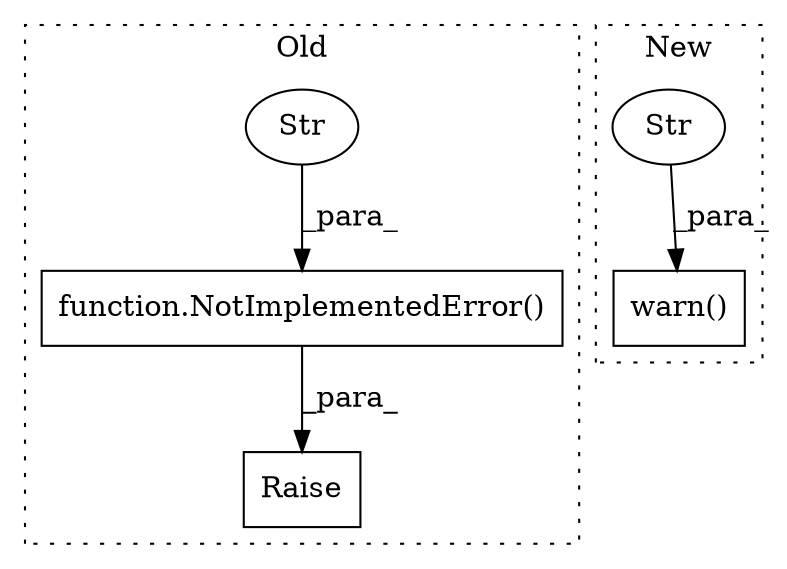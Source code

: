 digraph G {
subgraph cluster0 {
1 [label="function.NotImplementedError()" a="75" s="1576,1641" l="20,1" shape="box"];
3 [label="Raise" a="91" s="1570" l="6" shape="box"];
5 [label="Str" a="66" s="1596" l="45" shape="ellipse"];
label = "Old";
style="dotted";
}
subgraph cluster1 {
2 [label="warn()" a="75" s="1586,1655" l="14,1" shape="box"];
4 [label="Str" a="66" s="1600" l="55" shape="ellipse"];
label = "New";
style="dotted";
}
1 -> 3 [label="_para_"];
4 -> 2 [label="_para_"];
5 -> 1 [label="_para_"];
}
